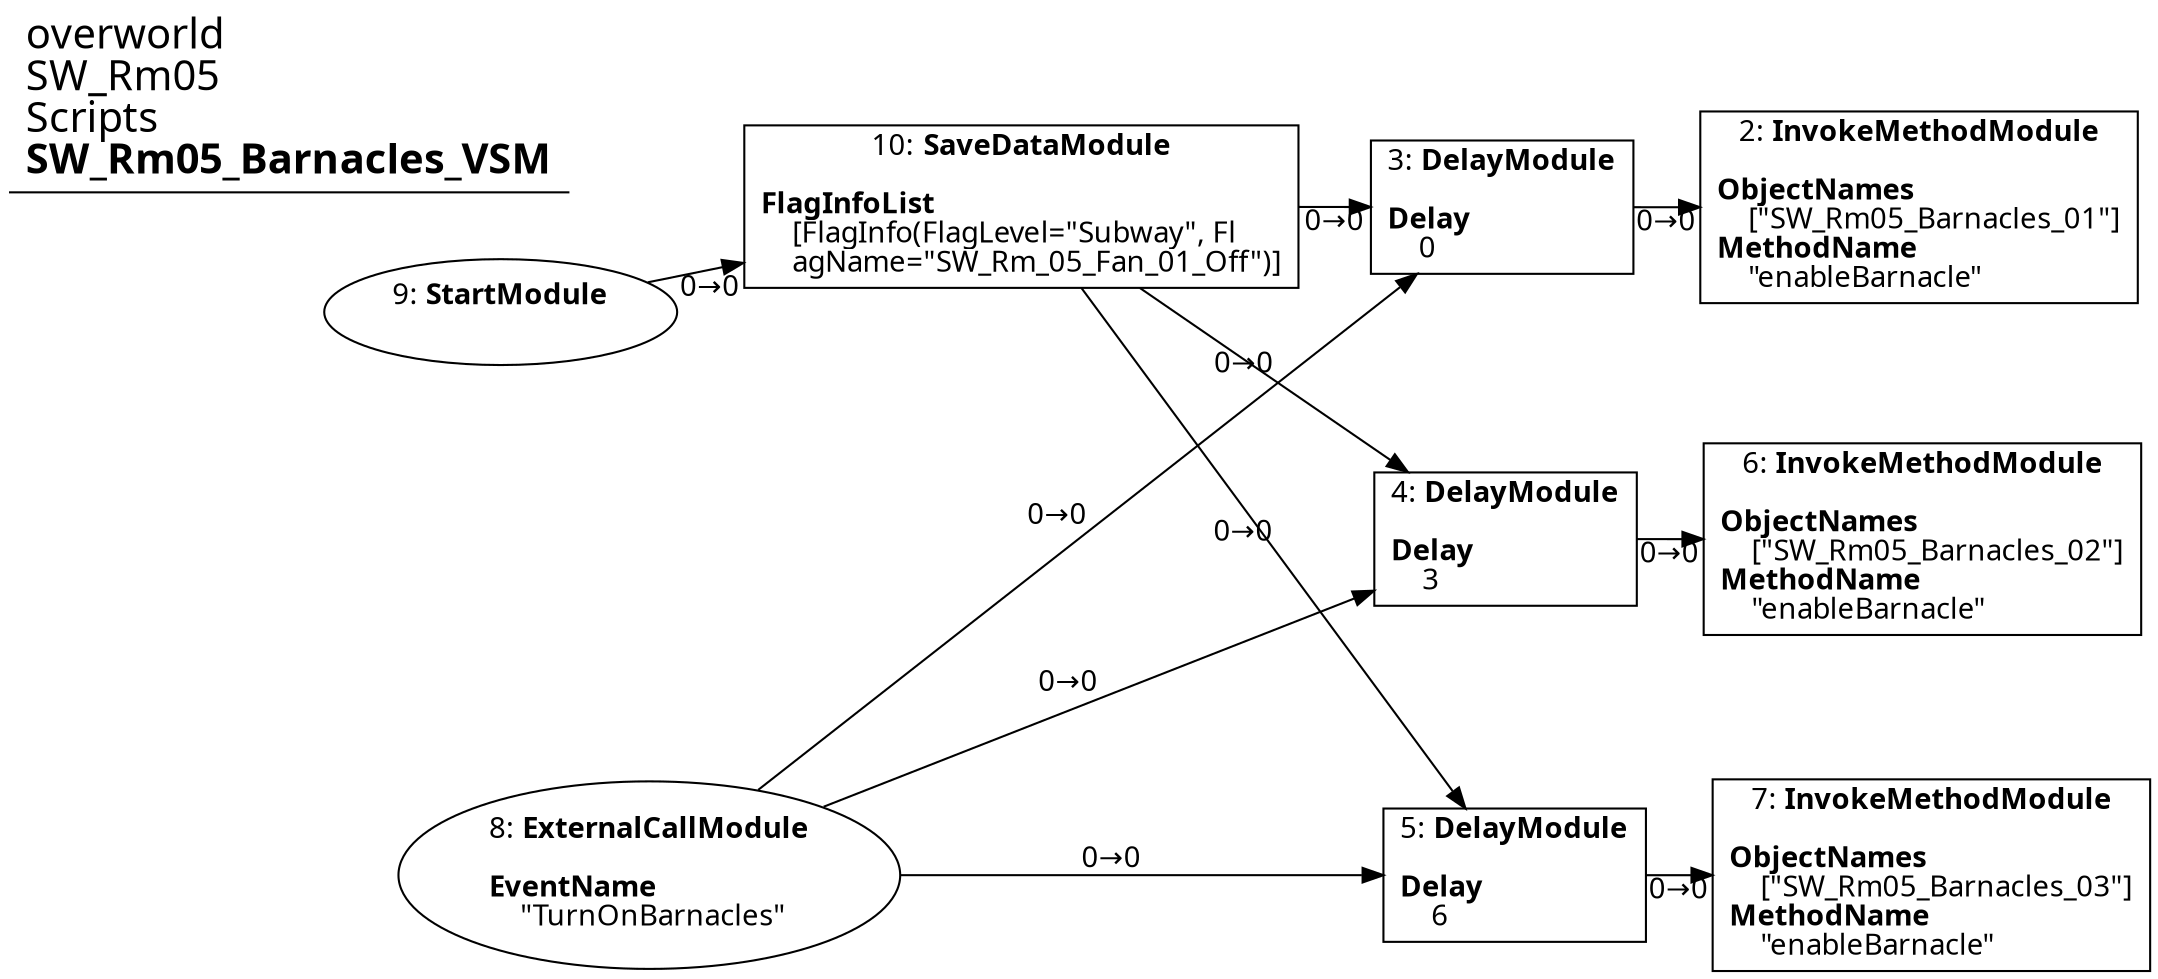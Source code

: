 digraph {
    layout = fdp;
    overlap = prism;
    sep = "+16";
    splines = spline;

    node [ shape = box ];

    graph [ fontname = "Segoe UI" ];
    node [ fontname = "Segoe UI" ];
    edge [ fontname = "Segoe UI" ];

    2 [ label = <2: <b>InvokeMethodModule</b><br/><br/><b>ObjectNames</b><br align="left"/>    [&quot;SW_Rm05_Barnacles_01&quot;]<br align="left"/><b>MethodName</b><br align="left"/>    &quot;enableBarnacle&quot;<br align="left"/>> ];
    2 [ pos = "0.44200003,-0.272!" ];

    3 [ label = <3: <b>DelayModule</b><br/><br/><b>Delay</b><br align="left"/>    0<br align="left"/>> ];
    3 [ pos = "0.284,-0.272!" ];
    3 -> 2 [ label = "0→0" ];

    4 [ label = <4: <b>DelayModule</b><br/><br/><b>Delay</b><br align="left"/>    3<br align="left"/>> ];
    4 [ pos = "0.284,-0.43100002!" ];
    4 -> 6 [ label = "0→0" ];

    5 [ label = <5: <b>DelayModule</b><br/><br/><b>Delay</b><br align="left"/>    6<br align="left"/>> ];
    5 [ pos = "0.286,-0.592!" ];
    5 -> 7 [ label = "0→0" ];

    6 [ label = <6: <b>InvokeMethodModule</b><br/><br/><b>ObjectNames</b><br align="left"/>    [&quot;SW_Rm05_Barnacles_02&quot;]<br align="left"/><b>MethodName</b><br align="left"/>    &quot;enableBarnacle&quot;<br align="left"/>> ];
    6 [ pos = "0.44500002,-0.43100002!" ];

    7 [ label = <7: <b>InvokeMethodModule</b><br/><br/><b>ObjectNames</b><br align="left"/>    [&quot;SW_Rm05_Barnacles_03&quot;]<br align="left"/><b>MethodName</b><br align="left"/>    &quot;enableBarnacle&quot;<br align="left"/>> ];
    7 [ pos = "0.45200002,-0.592!" ];

    8 [ label = <8: <b>ExternalCallModule</b><br/><br/><b>EventName</b><br align="left"/>    &quot;TurnOnBarnacles&quot;<br align="left"/>> ];
    8 [ shape = oval ]
    8 [ pos = "-0.15200001,-0.592!" ];
    8 -> 4 [ label = "0→0" ];
    8 -> 3 [ label = "0→0" ];
    8 -> 5 [ label = "0→0" ];

    9 [ label = <9: <b>StartModule</b><br/><br/>> ];
    9 [ shape = oval ]
    9 [ pos = "-0.266,-0.272!" ];
    9 -> 10 [ label = "0→0" ];

    10 [ label = <10: <b>SaveDataModule</b><br/><br/><b>FlagInfoList</b><br align="left"/>    [FlagInfo(FlagLevel=&quot;Subway&quot;, Fl<br align="left"/>    agName=&quot;SW_Rm_05_Fan_01_Off&quot;)]<br align="left"/>> ];
    10 [ pos = "-0.040000003,-0.272!" ];
    10 -> 3 [ label = "0→0" ];
    10 -> 4 [ label = "0→0" ];
    10 -> 5 [ label = "0→0" ];

    title [ pos = "-0.26700002,-0.27100003!" ];
    title [ shape = underline ];
    title [ label = <<font point-size="20">overworld<br align="left"/>SW_Rm05<br align="left"/>Scripts<br align="left"/><b>SW_Rm05_Barnacles_VSM</b><br align="left"/></font>> ];
}
